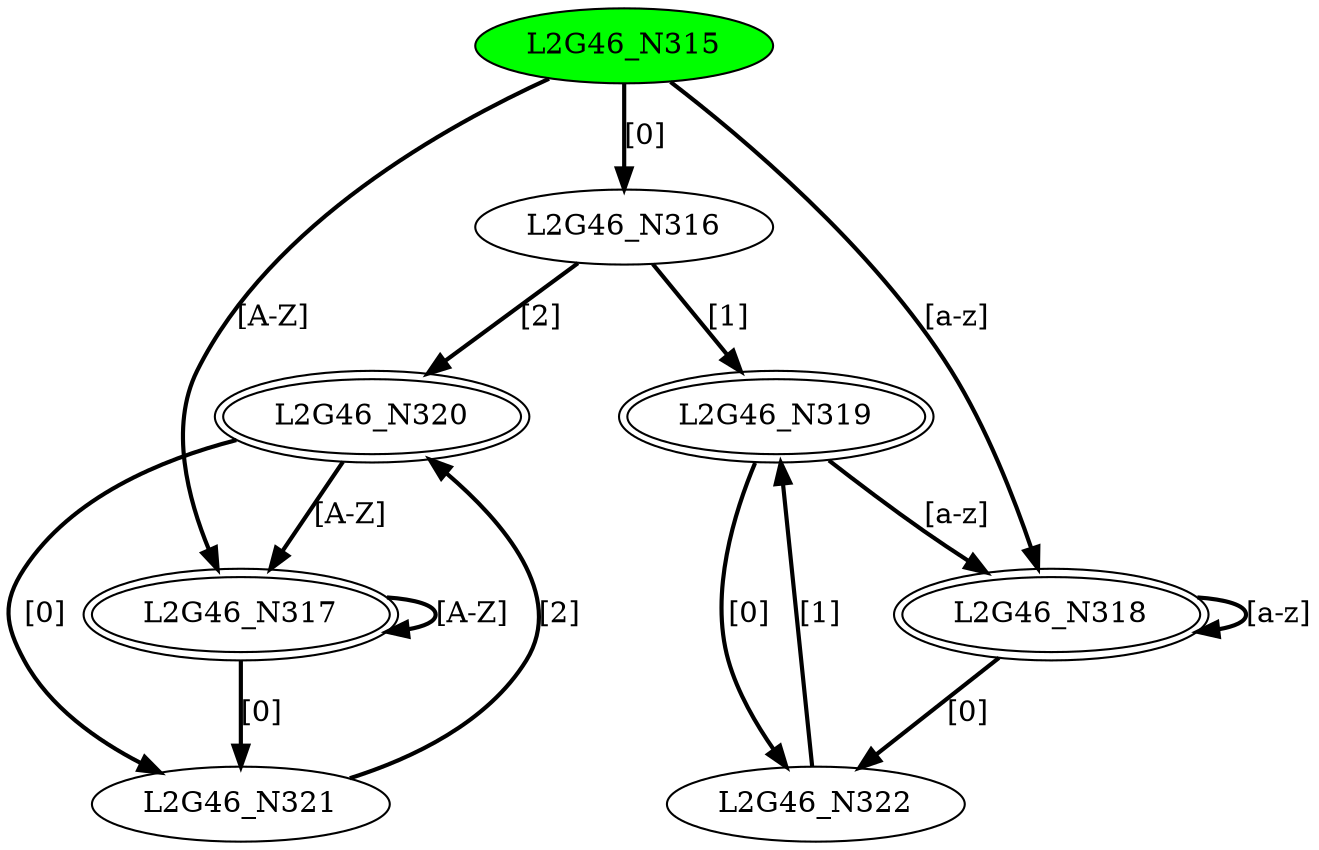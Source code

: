 digraph G46{
"L2G46_N315" [style=filled,fillcolor=green];
"L2G46_N316";
"L2G46_N317" [peripheries=2];
"L2G46_N318" [peripheries=2];
"L2G46_N319" [peripheries=2];
"L2G46_N320" [peripheries=2];
"L2G46_N321";
"L2G46_N322";
"L2G46_N315"->"L2G46_N316" [style = bold, label = "[0]"];
"L2G46_N315"->"L2G46_N317" [style = bold, label = "[A-Z]"];
"L2G46_N315"->"L2G46_N318" [style = bold, label = "[a-z]"];
"L2G46_N316"->"L2G46_N319" [style = bold, label = "[1]"];
"L2G46_N316"->"L2G46_N320" [style = bold, label = "[2]"];
"L2G46_N317"->"L2G46_N321" [style = bold, label = "[0]"];
"L2G46_N317"->"L2G46_N317" [style = bold, label = "[A-Z]"];
"L2G46_N318"->"L2G46_N322" [style = bold, label = "[0]"];
"L2G46_N318"->"L2G46_N318" [style = bold, label = "[a-z]"];
"L2G46_N319"->"L2G46_N322" [style = bold, label = "[0]"];
"L2G46_N319"->"L2G46_N318" [style = bold, label = "[a-z]"];
"L2G46_N320"->"L2G46_N321" [style = bold, label = "[0]"];
"L2G46_N320"->"L2G46_N317" [style = bold, label = "[A-Z]"];
"L2G46_N321"->"L2G46_N320" [style = bold, label = "[2]"];
"L2G46_N322"->"L2G46_N319" [style = bold, label = "[1]"];
}

